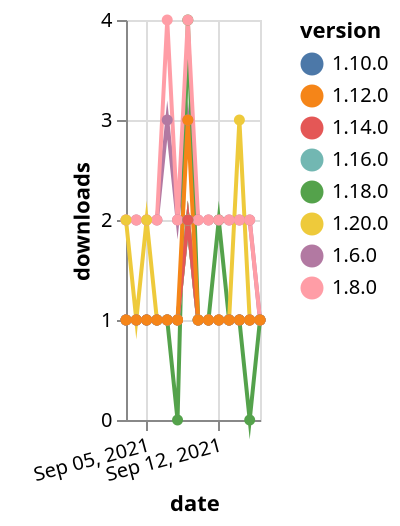 {"$schema": "https://vega.github.io/schema/vega-lite/v5.json", "description": "A simple bar chart with embedded data.", "data": {"values": [{"date": "2021-09-03", "total": 2393, "delta": 2, "version": "1.6.0"}, {"date": "2021-09-04", "total": 2395, "delta": 2, "version": "1.6.0"}, {"date": "2021-09-05", "total": 2397, "delta": 2, "version": "1.6.0"}, {"date": "2021-09-06", "total": 2399, "delta": 2, "version": "1.6.0"}, {"date": "2021-09-07", "total": 2402, "delta": 3, "version": "1.6.0"}, {"date": "2021-09-08", "total": 2404, "delta": 2, "version": "1.6.0"}, {"date": "2021-09-09", "total": 2407, "delta": 3, "version": "1.6.0"}, {"date": "2021-09-10", "total": 2409, "delta": 2, "version": "1.6.0"}, {"date": "2021-09-11", "total": 2411, "delta": 2, "version": "1.6.0"}, {"date": "2021-09-12", "total": 2413, "delta": 2, "version": "1.6.0"}, {"date": "2021-09-13", "total": 2415, "delta": 2, "version": "1.6.0"}, {"date": "2021-09-14", "total": 2417, "delta": 2, "version": "1.6.0"}, {"date": "2021-09-15", "total": 2419, "delta": 2, "version": "1.6.0"}, {"date": "2021-09-16", "total": 2420, "delta": 1, "version": "1.6.0"}, {"date": "2021-09-03", "total": 184, "delta": 1, "version": "1.18.0"}, {"date": "2021-09-04", "total": 185, "delta": 1, "version": "1.18.0"}, {"date": "2021-09-05", "total": 186, "delta": 1, "version": "1.18.0"}, {"date": "2021-09-06", "total": 187, "delta": 1, "version": "1.18.0"}, {"date": "2021-09-07", "total": 188, "delta": 1, "version": "1.18.0"}, {"date": "2021-09-08", "total": 188, "delta": 0, "version": "1.18.0"}, {"date": "2021-09-09", "total": 192, "delta": 4, "version": "1.18.0"}, {"date": "2021-09-10", "total": 193, "delta": 1, "version": "1.18.0"}, {"date": "2021-09-11", "total": 194, "delta": 1, "version": "1.18.0"}, {"date": "2021-09-12", "total": 196, "delta": 2, "version": "1.18.0"}, {"date": "2021-09-13", "total": 197, "delta": 1, "version": "1.18.0"}, {"date": "2021-09-14", "total": 198, "delta": 1, "version": "1.18.0"}, {"date": "2021-09-15", "total": 198, "delta": 0, "version": "1.18.0"}, {"date": "2021-09-16", "total": 199, "delta": 1, "version": "1.18.0"}, {"date": "2021-09-03", "total": 2590, "delta": 2, "version": "1.8.0"}, {"date": "2021-09-04", "total": 2592, "delta": 2, "version": "1.8.0"}, {"date": "2021-09-05", "total": 2594, "delta": 2, "version": "1.8.0"}, {"date": "2021-09-06", "total": 2596, "delta": 2, "version": "1.8.0"}, {"date": "2021-09-07", "total": 2600, "delta": 4, "version": "1.8.0"}, {"date": "2021-09-08", "total": 2602, "delta": 2, "version": "1.8.0"}, {"date": "2021-09-09", "total": 2606, "delta": 4, "version": "1.8.0"}, {"date": "2021-09-10", "total": 2608, "delta": 2, "version": "1.8.0"}, {"date": "2021-09-11", "total": 2610, "delta": 2, "version": "1.8.0"}, {"date": "2021-09-12", "total": 2612, "delta": 2, "version": "1.8.0"}, {"date": "2021-09-13", "total": 2614, "delta": 2, "version": "1.8.0"}, {"date": "2021-09-14", "total": 2616, "delta": 2, "version": "1.8.0"}, {"date": "2021-09-15", "total": 2618, "delta": 2, "version": "1.8.0"}, {"date": "2021-09-16", "total": 2619, "delta": 1, "version": "1.8.0"}, {"date": "2021-09-03", "total": 246, "delta": 1, "version": "1.10.0"}, {"date": "2021-09-04", "total": 247, "delta": 1, "version": "1.10.0"}, {"date": "2021-09-05", "total": 248, "delta": 1, "version": "1.10.0"}, {"date": "2021-09-06", "total": 249, "delta": 1, "version": "1.10.0"}, {"date": "2021-09-07", "total": 250, "delta": 1, "version": "1.10.0"}, {"date": "2021-09-08", "total": 251, "delta": 1, "version": "1.10.0"}, {"date": "2021-09-09", "total": 253, "delta": 2, "version": "1.10.0"}, {"date": "2021-09-10", "total": 254, "delta": 1, "version": "1.10.0"}, {"date": "2021-09-11", "total": 255, "delta": 1, "version": "1.10.0"}, {"date": "2021-09-12", "total": 256, "delta": 1, "version": "1.10.0"}, {"date": "2021-09-13", "total": 257, "delta": 1, "version": "1.10.0"}, {"date": "2021-09-14", "total": 258, "delta": 1, "version": "1.10.0"}, {"date": "2021-09-15", "total": 259, "delta": 1, "version": "1.10.0"}, {"date": "2021-09-16", "total": 260, "delta": 1, "version": "1.10.0"}, {"date": "2021-09-03", "total": 125, "delta": 2, "version": "1.20.0"}, {"date": "2021-09-04", "total": 126, "delta": 1, "version": "1.20.0"}, {"date": "2021-09-05", "total": 128, "delta": 2, "version": "1.20.0"}, {"date": "2021-09-06", "total": 129, "delta": 1, "version": "1.20.0"}, {"date": "2021-09-07", "total": 130, "delta": 1, "version": "1.20.0"}, {"date": "2021-09-08", "total": 131, "delta": 1, "version": "1.20.0"}, {"date": "2021-09-09", "total": 133, "delta": 2, "version": "1.20.0"}, {"date": "2021-09-10", "total": 134, "delta": 1, "version": "1.20.0"}, {"date": "2021-09-11", "total": 135, "delta": 1, "version": "1.20.0"}, {"date": "2021-09-12", "total": 136, "delta": 1, "version": "1.20.0"}, {"date": "2021-09-13", "total": 137, "delta": 1, "version": "1.20.0"}, {"date": "2021-09-14", "total": 140, "delta": 3, "version": "1.20.0"}, {"date": "2021-09-15", "total": 141, "delta": 1, "version": "1.20.0"}, {"date": "2021-09-16", "total": 142, "delta": 1, "version": "1.20.0"}, {"date": "2021-09-03", "total": 158, "delta": 1, "version": "1.16.0"}, {"date": "2021-09-04", "total": 159, "delta": 1, "version": "1.16.0"}, {"date": "2021-09-05", "total": 160, "delta": 1, "version": "1.16.0"}, {"date": "2021-09-06", "total": 161, "delta": 1, "version": "1.16.0"}, {"date": "2021-09-07", "total": 162, "delta": 1, "version": "1.16.0"}, {"date": "2021-09-08", "total": 163, "delta": 1, "version": "1.16.0"}, {"date": "2021-09-09", "total": 165, "delta": 2, "version": "1.16.0"}, {"date": "2021-09-10", "total": 166, "delta": 1, "version": "1.16.0"}, {"date": "2021-09-11", "total": 167, "delta": 1, "version": "1.16.0"}, {"date": "2021-09-12", "total": 168, "delta": 1, "version": "1.16.0"}, {"date": "2021-09-13", "total": 169, "delta": 1, "version": "1.16.0"}, {"date": "2021-09-14", "total": 170, "delta": 1, "version": "1.16.0"}, {"date": "2021-09-15", "total": 171, "delta": 1, "version": "1.16.0"}, {"date": "2021-09-16", "total": 172, "delta": 1, "version": "1.16.0"}, {"date": "2021-09-03", "total": 188, "delta": 1, "version": "1.14.0"}, {"date": "2021-09-04", "total": 189, "delta": 1, "version": "1.14.0"}, {"date": "2021-09-05", "total": 190, "delta": 1, "version": "1.14.0"}, {"date": "2021-09-06", "total": 191, "delta": 1, "version": "1.14.0"}, {"date": "2021-09-07", "total": 192, "delta": 1, "version": "1.14.0"}, {"date": "2021-09-08", "total": 193, "delta": 1, "version": "1.14.0"}, {"date": "2021-09-09", "total": 195, "delta": 2, "version": "1.14.0"}, {"date": "2021-09-10", "total": 196, "delta": 1, "version": "1.14.0"}, {"date": "2021-09-11", "total": 197, "delta": 1, "version": "1.14.0"}, {"date": "2021-09-12", "total": 198, "delta": 1, "version": "1.14.0"}, {"date": "2021-09-13", "total": 199, "delta": 1, "version": "1.14.0"}, {"date": "2021-09-14", "total": 200, "delta": 1, "version": "1.14.0"}, {"date": "2021-09-15", "total": 201, "delta": 1, "version": "1.14.0"}, {"date": "2021-09-16", "total": 202, "delta": 1, "version": "1.14.0"}, {"date": "2021-09-03", "total": 349, "delta": 1, "version": "1.12.0"}, {"date": "2021-09-04", "total": 350, "delta": 1, "version": "1.12.0"}, {"date": "2021-09-05", "total": 351, "delta": 1, "version": "1.12.0"}, {"date": "2021-09-06", "total": 352, "delta": 1, "version": "1.12.0"}, {"date": "2021-09-07", "total": 353, "delta": 1, "version": "1.12.0"}, {"date": "2021-09-08", "total": 354, "delta": 1, "version": "1.12.0"}, {"date": "2021-09-09", "total": 357, "delta": 3, "version": "1.12.0"}, {"date": "2021-09-10", "total": 358, "delta": 1, "version": "1.12.0"}, {"date": "2021-09-11", "total": 359, "delta": 1, "version": "1.12.0"}, {"date": "2021-09-12", "total": 360, "delta": 1, "version": "1.12.0"}, {"date": "2021-09-13", "total": 361, "delta": 1, "version": "1.12.0"}, {"date": "2021-09-14", "total": 362, "delta": 1, "version": "1.12.0"}, {"date": "2021-09-15", "total": 363, "delta": 1, "version": "1.12.0"}, {"date": "2021-09-16", "total": 364, "delta": 1, "version": "1.12.0"}]}, "width": "container", "mark": {"type": "line", "point": {"filled": true}}, "encoding": {"x": {"field": "date", "type": "temporal", "timeUnit": "yearmonthdate", "title": "date", "axis": {"labelAngle": -15}}, "y": {"field": "delta", "type": "quantitative", "title": "downloads"}, "color": {"field": "version", "type": "nominal"}, "tooltip": {"field": "delta"}}}